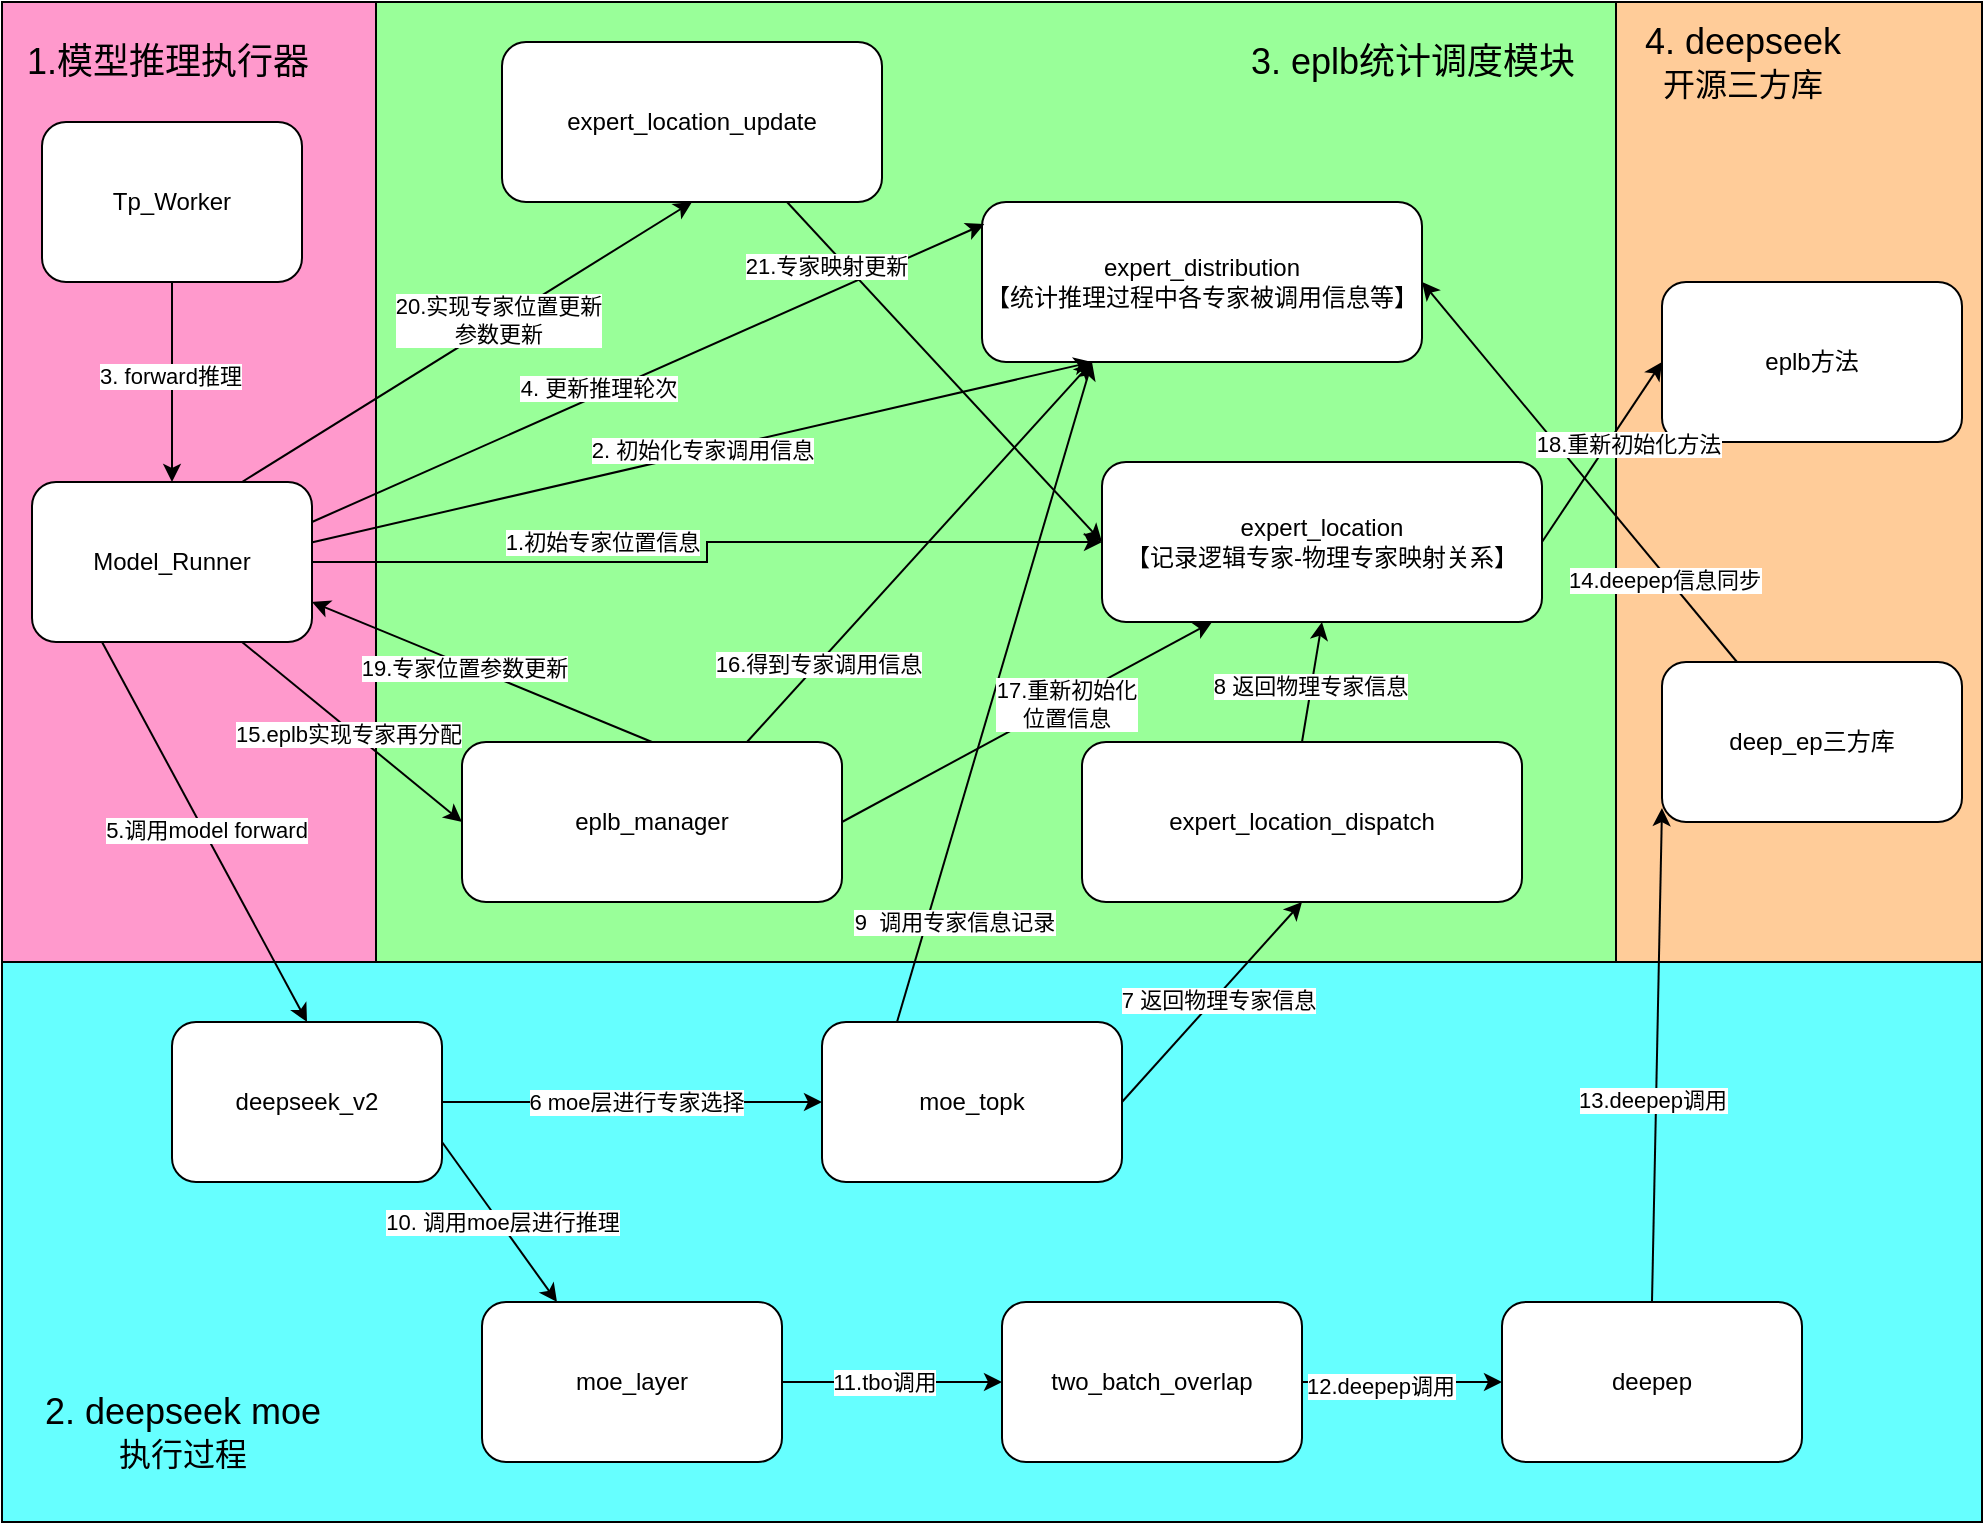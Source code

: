 <mxfile version="28.1.2">
  <diagram name="第 1 页" id="E8kV8LesWUvYhldmc1S8">
    <mxGraphModel dx="971" dy="1958" grid="1" gridSize="10" guides="1" tooltips="1" connect="1" arrows="1" fold="1" page="1" pageScale="1" pageWidth="827" pageHeight="1169" math="0" shadow="0">
      <root>
        <mxCell id="0" />
        <mxCell id="1" parent="0" />
        <mxCell id="XMyTi6aym01U6IMyNRND-70" value="" style="rounded=0;whiteSpace=wrap;html=1;fillColor=#FFCC99;" vertex="1" parent="1">
          <mxGeometry x="823" y="290" width="187" height="480" as="geometry" />
        </mxCell>
        <mxCell id="XMyTi6aym01U6IMyNRND-69" value="" style="rounded=0;whiteSpace=wrap;html=1;fillColor=#FF99CC;" vertex="1" parent="1">
          <mxGeometry x="20" y="290" width="187" height="480" as="geometry" />
        </mxCell>
        <mxCell id="XMyTi6aym01U6IMyNRND-68" value="" style="rounded=0;whiteSpace=wrap;html=1;fillColor=#99FF99;" vertex="1" parent="1">
          <mxGeometry x="207" y="290" width="620" height="480" as="geometry" />
        </mxCell>
        <mxCell id="XMyTi6aym01U6IMyNRND-67" value="" style="rounded=0;whiteSpace=wrap;html=1;fillColor=#66FFFF;" vertex="1" parent="1">
          <mxGeometry x="20" y="770" width="990" height="280" as="geometry" />
        </mxCell>
        <mxCell id="XMyTi6aym01U6IMyNRND-5" style="edgeStyle=orthogonalEdgeStyle;rounded=0;orthogonalLoop=1;jettySize=auto;html=1;exitX=1;exitY=0.5;exitDx=0;exitDy=0;entryX=0;entryY=0.5;entryDx=0;entryDy=0;" edge="1" parent="1" source="XMyTi6aym01U6IMyNRND-1" target="XMyTi6aym01U6IMyNRND-3">
          <mxGeometry relative="1" as="geometry" />
        </mxCell>
        <mxCell id="XMyTi6aym01U6IMyNRND-6" value="1.初始专家位置信息" style="edgeLabel;html=1;align=center;verticalAlign=middle;resizable=0;points=[];" vertex="1" connectable="0" parent="XMyTi6aym01U6IMyNRND-5">
          <mxGeometry x="0.043" y="-2" relative="1" as="geometry">
            <mxPoint x="-56" y="-2" as="offset" />
          </mxGeometry>
        </mxCell>
        <mxCell id="XMyTi6aym01U6IMyNRND-1" value="Model_Runner" style="rounded=1;whiteSpace=wrap;html=1;" vertex="1" parent="1">
          <mxGeometry x="35" y="530" width="140" height="80" as="geometry" />
        </mxCell>
        <mxCell id="XMyTi6aym01U6IMyNRND-2" value="Tp_Worker" style="rounded=1;whiteSpace=wrap;html=1;" vertex="1" parent="1">
          <mxGeometry x="40" y="350" width="130" height="80" as="geometry" />
        </mxCell>
        <mxCell id="XMyTi6aym01U6IMyNRND-3" value="expert_location&lt;div&gt;【记录逻辑专家-物理专家映射关系】&lt;/div&gt;" style="rounded=1;whiteSpace=wrap;html=1;" vertex="1" parent="1">
          <mxGeometry x="570" y="520" width="220" height="80" as="geometry" />
        </mxCell>
        <mxCell id="XMyTi6aym01U6IMyNRND-4" value="expert_distribution&lt;div&gt;【统计推理过程中各专家被调用信息等】&lt;/div&gt;" style="rounded=1;whiteSpace=wrap;html=1;" vertex="1" parent="1">
          <mxGeometry x="510" y="390" width="220" height="80" as="geometry" />
        </mxCell>
        <mxCell id="XMyTi6aym01U6IMyNRND-8" value="" style="endArrow=classic;html=1;rounded=0;entryX=0.25;entryY=1;entryDx=0;entryDy=0;exitX=1.002;exitY=0.377;exitDx=0;exitDy=0;exitPerimeter=0;" edge="1" parent="1" source="XMyTi6aym01U6IMyNRND-1" target="XMyTi6aym01U6IMyNRND-4">
          <mxGeometry width="50" height="50" relative="1" as="geometry">
            <mxPoint x="240" y="560" as="sourcePoint" />
            <mxPoint x="430" y="570" as="targetPoint" />
          </mxGeometry>
        </mxCell>
        <mxCell id="XMyTi6aym01U6IMyNRND-9" value="2. 初始化专家调用信息" style="edgeLabel;html=1;align=center;verticalAlign=middle;resizable=0;points=[];" vertex="1" connectable="0" parent="XMyTi6aym01U6IMyNRND-8">
          <mxGeometry x="-0.001" y="1" relative="1" as="geometry">
            <mxPoint as="offset" />
          </mxGeometry>
        </mxCell>
        <mxCell id="XMyTi6aym01U6IMyNRND-10" value="" style="endArrow=classic;html=1;rounded=0;exitX=0.5;exitY=1;exitDx=0;exitDy=0;entryX=0.5;entryY=0;entryDx=0;entryDy=0;" edge="1" parent="1" source="XMyTi6aym01U6IMyNRND-2" target="XMyTi6aym01U6IMyNRND-1">
          <mxGeometry width="50" height="50" relative="1" as="geometry">
            <mxPoint x="280" y="800" as="sourcePoint" />
            <mxPoint x="330" y="750" as="targetPoint" />
          </mxGeometry>
        </mxCell>
        <mxCell id="XMyTi6aym01U6IMyNRND-11" value="3. forward推理" style="edgeLabel;html=1;align=center;verticalAlign=middle;resizable=0;points=[];" vertex="1" connectable="0" parent="XMyTi6aym01U6IMyNRND-10">
          <mxGeometry x="-0.067" y="-1" relative="1" as="geometry">
            <mxPoint as="offset" />
          </mxGeometry>
        </mxCell>
        <mxCell id="XMyTi6aym01U6IMyNRND-12" value="" style="endArrow=classic;html=1;rounded=0;exitX=1;exitY=0.25;exitDx=0;exitDy=0;entryX=0.005;entryY=0.138;entryDx=0;entryDy=0;entryPerimeter=0;" edge="1" parent="1" source="XMyTi6aym01U6IMyNRND-1" target="XMyTi6aym01U6IMyNRND-4">
          <mxGeometry width="50" height="50" relative="1" as="geometry">
            <mxPoint x="280" y="800" as="sourcePoint" />
            <mxPoint x="330" y="750" as="targetPoint" />
          </mxGeometry>
        </mxCell>
        <mxCell id="XMyTi6aym01U6IMyNRND-13" value="4. 更新推理轮次" style="edgeLabel;html=1;align=center;verticalAlign=middle;resizable=0;points=[];" vertex="1" connectable="0" parent="XMyTi6aym01U6IMyNRND-12">
          <mxGeometry x="-0.141" y="3" relative="1" as="geometry">
            <mxPoint as="offset" />
          </mxGeometry>
        </mxCell>
        <mxCell id="XMyTi6aym01U6IMyNRND-14" value="eplb_manager" style="rounded=1;whiteSpace=wrap;html=1;" vertex="1" parent="1">
          <mxGeometry x="250" y="660" width="190" height="80" as="geometry" />
        </mxCell>
        <mxCell id="XMyTi6aym01U6IMyNRND-15" value="" style="endArrow=classic;html=1;rounded=0;exitX=0.75;exitY=1;exitDx=0;exitDy=0;entryX=0;entryY=0.5;entryDx=0;entryDy=0;" edge="1" parent="1" source="XMyTi6aym01U6IMyNRND-1" target="XMyTi6aym01U6IMyNRND-14">
          <mxGeometry width="50" height="50" relative="1" as="geometry">
            <mxPoint x="480" y="830" as="sourcePoint" />
            <mxPoint x="530" y="780" as="targetPoint" />
          </mxGeometry>
        </mxCell>
        <mxCell id="XMyTi6aym01U6IMyNRND-16" value="15.eplb实现专家再分配" style="edgeLabel;html=1;align=center;verticalAlign=middle;resizable=0;points=[];" vertex="1" connectable="0" parent="XMyTi6aym01U6IMyNRND-15">
          <mxGeometry x="-0.013" y="-2" relative="1" as="geometry">
            <mxPoint as="offset" />
          </mxGeometry>
        </mxCell>
        <mxCell id="XMyTi6aym01U6IMyNRND-17" value="deepseek_v2" style="rounded=1;whiteSpace=wrap;html=1;" vertex="1" parent="1">
          <mxGeometry x="105" y="800" width="135" height="80" as="geometry" />
        </mxCell>
        <mxCell id="XMyTi6aym01U6IMyNRND-19" value="" style="endArrow=classic;html=1;rounded=0;exitX=0.25;exitY=1;exitDx=0;exitDy=0;entryX=0.5;entryY=0;entryDx=0;entryDy=0;" edge="1" parent="1" source="XMyTi6aym01U6IMyNRND-1" target="XMyTi6aym01U6IMyNRND-17">
          <mxGeometry width="50" height="50" relative="1" as="geometry">
            <mxPoint x="480" y="960" as="sourcePoint" />
            <mxPoint x="530" y="910" as="targetPoint" />
          </mxGeometry>
        </mxCell>
        <mxCell id="XMyTi6aym01U6IMyNRND-20" value="5.调用model forward" style="edgeLabel;html=1;align=center;verticalAlign=middle;resizable=0;points=[];" vertex="1" connectable="0" parent="XMyTi6aym01U6IMyNRND-19">
          <mxGeometry x="-0.01" y="1" relative="1" as="geometry">
            <mxPoint as="offset" />
          </mxGeometry>
        </mxCell>
        <mxCell id="XMyTi6aym01U6IMyNRND-21" value="moe_topk" style="rounded=1;whiteSpace=wrap;html=1;" vertex="1" parent="1">
          <mxGeometry x="430" y="800" width="150" height="80" as="geometry" />
        </mxCell>
        <mxCell id="XMyTi6aym01U6IMyNRND-22" value="" style="endArrow=classic;html=1;rounded=0;exitX=1;exitY=0.5;exitDx=0;exitDy=0;entryX=0;entryY=0.5;entryDx=0;entryDy=0;" edge="1" parent="1" source="XMyTi6aym01U6IMyNRND-17" target="XMyTi6aym01U6IMyNRND-21">
          <mxGeometry width="50" height="50" relative="1" as="geometry">
            <mxPoint x="480" y="1020" as="sourcePoint" />
            <mxPoint x="530" y="970" as="targetPoint" />
          </mxGeometry>
        </mxCell>
        <mxCell id="XMyTi6aym01U6IMyNRND-23" value="6 moe层进行专家选择" style="edgeLabel;html=1;align=center;verticalAlign=middle;resizable=0;points=[];" vertex="1" connectable="0" parent="XMyTi6aym01U6IMyNRND-22">
          <mxGeometry x="0.015" relative="1" as="geometry">
            <mxPoint as="offset" />
          </mxGeometry>
        </mxCell>
        <mxCell id="XMyTi6aym01U6IMyNRND-24" value="&lt;font style=&quot;font-size: 12px;&quot;&gt;expert_location_dispatch&lt;/font&gt;" style="rounded=1;whiteSpace=wrap;html=1;" vertex="1" parent="1">
          <mxGeometry x="560" y="660" width="220" height="80" as="geometry" />
        </mxCell>
        <mxCell id="XMyTi6aym01U6IMyNRND-25" value="" style="endArrow=classic;html=1;rounded=0;exitX=1;exitY=0.5;exitDx=0;exitDy=0;entryX=0.5;entryY=1;entryDx=0;entryDy=0;" edge="1" parent="1" source="XMyTi6aym01U6IMyNRND-21" target="XMyTi6aym01U6IMyNRND-24">
          <mxGeometry width="50" height="50" relative="1" as="geometry">
            <mxPoint x="615" y="840" as="sourcePoint" />
            <mxPoint x="665" y="790" as="targetPoint" />
          </mxGeometry>
        </mxCell>
        <mxCell id="XMyTi6aym01U6IMyNRND-26" value="7 返回物理专家信息" style="edgeLabel;html=1;align=center;verticalAlign=middle;resizable=0;points=[];" vertex="1" connectable="0" parent="XMyTi6aym01U6IMyNRND-25">
          <mxGeometry x="0.05" y="-1" relative="1" as="geometry">
            <mxPoint as="offset" />
          </mxGeometry>
        </mxCell>
        <mxCell id="XMyTi6aym01U6IMyNRND-27" value="" style="endArrow=classic;html=1;rounded=0;exitX=0.5;exitY=0;exitDx=0;exitDy=0;entryX=0.5;entryY=1;entryDx=0;entryDy=0;" edge="1" parent="1" source="XMyTi6aym01U6IMyNRND-24" target="XMyTi6aym01U6IMyNRND-3">
          <mxGeometry width="50" height="50" relative="1" as="geometry">
            <mxPoint x="720" y="650" as="sourcePoint" />
            <mxPoint x="770" y="600" as="targetPoint" />
          </mxGeometry>
        </mxCell>
        <mxCell id="XMyTi6aym01U6IMyNRND-28" value="8 返回物理专家信息" style="edgeLabel;html=1;align=center;verticalAlign=middle;resizable=0;points=[];" vertex="1" connectable="0" parent="XMyTi6aym01U6IMyNRND-27">
          <mxGeometry x="-0.08" y="1" relative="1" as="geometry">
            <mxPoint as="offset" />
          </mxGeometry>
        </mxCell>
        <mxCell id="XMyTi6aym01U6IMyNRND-29" value="" style="endArrow=classic;html=1;rounded=0;exitX=0.25;exitY=0;exitDx=0;exitDy=0;entryX=0.25;entryY=1;entryDx=0;entryDy=0;" edge="1" parent="1" source="XMyTi6aym01U6IMyNRND-21" target="XMyTi6aym01U6IMyNRND-4">
          <mxGeometry width="50" height="50" relative="1" as="geometry">
            <mxPoint x="480" y="770" as="sourcePoint" />
            <mxPoint x="530" y="720" as="targetPoint" />
          </mxGeometry>
        </mxCell>
        <mxCell id="XMyTi6aym01U6IMyNRND-30" value="9&amp;nbsp; 调用专家信息记录" style="edgeLabel;html=1;align=center;verticalAlign=middle;resizable=0;points=[];" vertex="1" connectable="0" parent="XMyTi6aym01U6IMyNRND-29">
          <mxGeometry x="-0.115" relative="1" as="geometry">
            <mxPoint x="-15" y="96" as="offset" />
          </mxGeometry>
        </mxCell>
        <mxCell id="XMyTi6aym01U6IMyNRND-31" value="moe_layer" style="rounded=1;whiteSpace=wrap;html=1;" vertex="1" parent="1">
          <mxGeometry x="260" y="940" width="150" height="80" as="geometry" />
        </mxCell>
        <mxCell id="XMyTi6aym01U6IMyNRND-32" value="" style="endArrow=classic;html=1;rounded=0;exitX=1;exitY=0.75;exitDx=0;exitDy=0;entryX=0.25;entryY=0;entryDx=0;entryDy=0;" edge="1" parent="1" source="XMyTi6aym01U6IMyNRND-17" target="XMyTi6aym01U6IMyNRND-31">
          <mxGeometry width="50" height="50" relative="1" as="geometry">
            <mxPoint x="480" y="1210" as="sourcePoint" />
            <mxPoint x="530" y="1160" as="targetPoint" />
          </mxGeometry>
        </mxCell>
        <mxCell id="XMyTi6aym01U6IMyNRND-33" value="10. 调用moe层进行推理" style="edgeLabel;html=1;align=center;verticalAlign=middle;resizable=0;points=[];" vertex="1" connectable="0" parent="XMyTi6aym01U6IMyNRND-32">
          <mxGeometry x="0.015" y="1" relative="1" as="geometry">
            <mxPoint as="offset" />
          </mxGeometry>
        </mxCell>
        <mxCell id="XMyTi6aym01U6IMyNRND-36" value="two_batch_overlap" style="rounded=1;whiteSpace=wrap;html=1;" vertex="1" parent="1">
          <mxGeometry x="520" y="940" width="150" height="80" as="geometry" />
        </mxCell>
        <mxCell id="XMyTi6aym01U6IMyNRND-37" value="" style="endArrow=classic;html=1;rounded=0;exitX=1;exitY=0.5;exitDx=0;exitDy=0;entryX=0;entryY=0.5;entryDx=0;entryDy=0;" edge="1" parent="1" source="XMyTi6aym01U6IMyNRND-31" target="XMyTi6aym01U6IMyNRND-36">
          <mxGeometry width="50" height="50" relative="1" as="geometry">
            <mxPoint x="480" y="1210" as="sourcePoint" />
            <mxPoint x="530" y="1160" as="targetPoint" />
          </mxGeometry>
        </mxCell>
        <mxCell id="XMyTi6aym01U6IMyNRND-38" value="11.tbo调用" style="edgeLabel;html=1;align=center;verticalAlign=middle;resizable=0;points=[];" vertex="1" connectable="0" parent="XMyTi6aym01U6IMyNRND-37">
          <mxGeometry x="0.108" y="-1" relative="1" as="geometry">
            <mxPoint x="-10" y="-1" as="offset" />
          </mxGeometry>
        </mxCell>
        <mxCell id="XMyTi6aym01U6IMyNRND-40" value="deepep" style="rounded=1;whiteSpace=wrap;html=1;" vertex="1" parent="1">
          <mxGeometry x="770" y="940" width="150" height="80" as="geometry" />
        </mxCell>
        <mxCell id="XMyTi6aym01U6IMyNRND-41" value="deep_ep三方库" style="rounded=1;whiteSpace=wrap;html=1;" vertex="1" parent="1">
          <mxGeometry x="850" y="620" width="150" height="80" as="geometry" />
        </mxCell>
        <mxCell id="XMyTi6aym01U6IMyNRND-42" value="" style="endArrow=classic;html=1;rounded=0;entryX=1;entryY=0.5;entryDx=0;entryDy=0;exitX=0.25;exitY=0;exitDx=0;exitDy=0;" edge="1" parent="1" source="XMyTi6aym01U6IMyNRND-41" target="XMyTi6aym01U6IMyNRND-4">
          <mxGeometry width="50" height="50" relative="1" as="geometry">
            <mxPoint x="940" y="740" as="sourcePoint" />
            <mxPoint x="1070" y="675" as="targetPoint" />
          </mxGeometry>
        </mxCell>
        <mxCell id="XMyTi6aym01U6IMyNRND-47" value="14.deepep信息同步" style="edgeLabel;html=1;align=center;verticalAlign=middle;resizable=0;points=[];" vertex="1" connectable="0" parent="XMyTi6aym01U6IMyNRND-42">
          <mxGeometry x="-0.551" y="2" relative="1" as="geometry">
            <mxPoint as="offset" />
          </mxGeometry>
        </mxCell>
        <mxCell id="XMyTi6aym01U6IMyNRND-43" value="" style="endArrow=classic;html=1;rounded=0;entryX=0;entryY=0.913;entryDx=0;entryDy=0;exitX=0.5;exitY=0;exitDx=0;exitDy=0;entryPerimeter=0;" edge="1" parent="1" source="XMyTi6aym01U6IMyNRND-40" target="XMyTi6aym01U6IMyNRND-41">
          <mxGeometry width="50" height="50" relative="1" as="geometry">
            <mxPoint x="790" y="940" as="sourcePoint" />
            <mxPoint x="840" y="890" as="targetPoint" />
          </mxGeometry>
        </mxCell>
        <mxCell id="XMyTi6aym01U6IMyNRND-46" value="13.deepep调用" style="edgeLabel;html=1;align=center;verticalAlign=middle;resizable=0;points=[];" vertex="1" connectable="0" parent="XMyTi6aym01U6IMyNRND-43">
          <mxGeometry x="-0.177" y="3" relative="1" as="geometry">
            <mxPoint x="1" as="offset" />
          </mxGeometry>
        </mxCell>
        <mxCell id="XMyTi6aym01U6IMyNRND-44" value="" style="endArrow=classic;html=1;rounded=0;exitX=1;exitY=0.5;exitDx=0;exitDy=0;entryX=0;entryY=0.5;entryDx=0;entryDy=0;" edge="1" parent="1" source="XMyTi6aym01U6IMyNRND-36" target="XMyTi6aym01U6IMyNRND-40">
          <mxGeometry width="50" height="50" relative="1" as="geometry">
            <mxPoint x="700" y="900" as="sourcePoint" />
            <mxPoint x="750" y="850" as="targetPoint" />
          </mxGeometry>
        </mxCell>
        <mxCell id="XMyTi6aym01U6IMyNRND-45" value="12.deepep调用" style="edgeLabel;html=1;align=center;verticalAlign=middle;resizable=0;points=[];" vertex="1" connectable="0" parent="XMyTi6aym01U6IMyNRND-44">
          <mxGeometry x="-0.229" y="-2" relative="1" as="geometry">
            <mxPoint as="offset" />
          </mxGeometry>
        </mxCell>
        <mxCell id="XMyTi6aym01U6IMyNRND-48" value="" style="endArrow=classic;html=1;rounded=0;entryX=0.25;entryY=1;entryDx=0;entryDy=0;exitX=0.75;exitY=0;exitDx=0;exitDy=0;" edge="1" parent="1" source="XMyTi6aym01U6IMyNRND-14" target="XMyTi6aym01U6IMyNRND-4">
          <mxGeometry width="50" height="50" relative="1" as="geometry">
            <mxPoint x="340" y="830" as="sourcePoint" />
            <mxPoint x="390" y="780" as="targetPoint" />
          </mxGeometry>
        </mxCell>
        <mxCell id="XMyTi6aym01U6IMyNRND-49" value="16.得到专家调用信息" style="edgeLabel;html=1;align=center;verticalAlign=middle;resizable=0;points=[];" vertex="1" connectable="0" parent="XMyTi6aym01U6IMyNRND-48">
          <mxGeometry x="-0.593" relative="1" as="geometry">
            <mxPoint y="-1" as="offset" />
          </mxGeometry>
        </mxCell>
        <mxCell id="XMyTi6aym01U6IMyNRND-50" value="" style="endArrow=classic;html=1;rounded=0;entryX=0.25;entryY=1;entryDx=0;entryDy=0;exitX=1;exitY=0.5;exitDx=0;exitDy=0;" edge="1" parent="1" source="XMyTi6aym01U6IMyNRND-14" target="XMyTi6aym01U6IMyNRND-3">
          <mxGeometry width="50" height="50" relative="1" as="geometry">
            <mxPoint x="340" y="730" as="sourcePoint" />
            <mxPoint x="390" y="680" as="targetPoint" />
          </mxGeometry>
        </mxCell>
        <mxCell id="XMyTi6aym01U6IMyNRND-51" value="17.重新初始化&lt;div&gt;位置信息&lt;/div&gt;" style="edgeLabel;html=1;align=center;verticalAlign=middle;resizable=0;points=[];" vertex="1" connectable="0" parent="XMyTi6aym01U6IMyNRND-50">
          <mxGeometry x="0.093" relative="1" as="geometry">
            <mxPoint x="11" y="-5" as="offset" />
          </mxGeometry>
        </mxCell>
        <mxCell id="XMyTi6aym01U6IMyNRND-52" value="eplb方法" style="rounded=1;whiteSpace=wrap;html=1;" vertex="1" parent="1">
          <mxGeometry x="850" y="430" width="150" height="80" as="geometry" />
        </mxCell>
        <mxCell id="XMyTi6aym01U6IMyNRND-53" value="" style="endArrow=classic;html=1;rounded=0;exitX=1;exitY=0.5;exitDx=0;exitDy=0;entryX=0;entryY=0.5;entryDx=0;entryDy=0;" edge="1" parent="1" source="XMyTi6aym01U6IMyNRND-3" target="XMyTi6aym01U6IMyNRND-52">
          <mxGeometry width="50" height="50" relative="1" as="geometry">
            <mxPoint x="750" y="730" as="sourcePoint" />
            <mxPoint x="800" y="680" as="targetPoint" />
          </mxGeometry>
        </mxCell>
        <mxCell id="XMyTi6aym01U6IMyNRND-54" value="18.重新初始化方法" style="edgeLabel;html=1;align=center;verticalAlign=middle;resizable=0;points=[];" vertex="1" connectable="0" parent="XMyTi6aym01U6IMyNRND-53">
          <mxGeometry x="0.1" y="1" relative="1" as="geometry">
            <mxPoint x="11" y="1" as="offset" />
          </mxGeometry>
        </mxCell>
        <mxCell id="XMyTi6aym01U6IMyNRND-55" value="" style="endArrow=classic;html=1;rounded=0;entryX=1;entryY=0.75;entryDx=0;entryDy=0;exitX=0.5;exitY=0;exitDx=0;exitDy=0;" edge="1" parent="1" source="XMyTi6aym01U6IMyNRND-14" target="XMyTi6aym01U6IMyNRND-1">
          <mxGeometry width="50" height="50" relative="1" as="geometry">
            <mxPoint x="460" y="730" as="sourcePoint" />
            <mxPoint x="510" y="680" as="targetPoint" />
          </mxGeometry>
        </mxCell>
        <mxCell id="XMyTi6aym01U6IMyNRND-56" value="19.专家位置参数更新" style="edgeLabel;html=1;align=center;verticalAlign=middle;resizable=0;points=[];" vertex="1" connectable="0" parent="XMyTi6aym01U6IMyNRND-55">
          <mxGeometry x="0.106" y="2" relative="1" as="geometry">
            <mxPoint as="offset" />
          </mxGeometry>
        </mxCell>
        <mxCell id="XMyTi6aym01U6IMyNRND-58" value="&lt;font style=&quot;font-size: 12px;&quot;&gt;expert_location_update&lt;/font&gt;" style="rounded=1;whiteSpace=wrap;html=1;" vertex="1" parent="1">
          <mxGeometry x="270" y="310" width="190" height="80" as="geometry" />
        </mxCell>
        <mxCell id="XMyTi6aym01U6IMyNRND-62" value="" style="endArrow=classic;html=1;rounded=0;exitX=0.75;exitY=0;exitDx=0;exitDy=0;entryX=0.5;entryY=1;entryDx=0;entryDy=0;" edge="1" parent="1" source="XMyTi6aym01U6IMyNRND-1" target="XMyTi6aym01U6IMyNRND-58">
          <mxGeometry width="50" height="50" relative="1" as="geometry">
            <mxPoint x="120" y="430" as="sourcePoint" />
            <mxPoint x="170" y="380" as="targetPoint" />
          </mxGeometry>
        </mxCell>
        <mxCell id="XMyTi6aym01U6IMyNRND-63" value="20.实现专家位置更新&lt;div&gt;参数更新&lt;/div&gt;" style="edgeLabel;html=1;align=center;verticalAlign=middle;resizable=0;points=[];" vertex="1" connectable="0" parent="XMyTi6aym01U6IMyNRND-62">
          <mxGeometry x="0.142" y="2" relative="1" as="geometry">
            <mxPoint as="offset" />
          </mxGeometry>
        </mxCell>
        <mxCell id="XMyTi6aym01U6IMyNRND-64" value="" style="endArrow=classic;html=1;rounded=0;exitX=0.75;exitY=1;exitDx=0;exitDy=0;entryX=0;entryY=0.5;entryDx=0;entryDy=0;" edge="1" parent="1" source="XMyTi6aym01U6IMyNRND-58" target="XMyTi6aym01U6IMyNRND-3">
          <mxGeometry width="50" height="50" relative="1" as="geometry">
            <mxPoint x="460" y="540" as="sourcePoint" />
            <mxPoint x="510" y="490" as="targetPoint" />
          </mxGeometry>
        </mxCell>
        <mxCell id="XMyTi6aym01U6IMyNRND-65" value="21.专家映射更新" style="edgeLabel;html=1;align=center;verticalAlign=middle;resizable=0;points=[];" vertex="1" connectable="0" parent="XMyTi6aym01U6IMyNRND-64">
          <mxGeometry x="-0.746" y="-1" relative="1" as="geometry">
            <mxPoint y="9" as="offset" />
          </mxGeometry>
        </mxCell>
        <mxCell id="XMyTi6aym01U6IMyNRND-71" value="&lt;font style=&quot;font-size: 18px;&quot;&gt;1.模型推理执行器&amp;nbsp;&lt;/font&gt;" style="text;html=1;align=center;verticalAlign=middle;resizable=0;points=[];autosize=1;strokeColor=none;fillColor=none;" vertex="1" parent="1">
          <mxGeometry x="20" y="300" width="170" height="40" as="geometry" />
        </mxCell>
        <mxCell id="XMyTi6aym01U6IMyNRND-75" value="&lt;font style=&quot;font-size: 18px;&quot;&gt;4. deepseek&lt;/font&gt;&lt;div&gt;&lt;font size=&quot;3&quot;&gt;开源三方库&lt;/font&gt;&lt;/div&gt;" style="text;html=1;align=center;verticalAlign=middle;resizable=0;points=[];autosize=1;strokeColor=none;fillColor=none;" vertex="1" parent="1">
          <mxGeometry x="830" y="295" width="120" height="50" as="geometry" />
        </mxCell>
        <mxCell id="XMyTi6aym01U6IMyNRND-76" value="&lt;font style=&quot;font-size: 18px;&quot;&gt;2. deepseek moe&lt;/font&gt;&lt;div&gt;&lt;font size=&quot;3&quot;&gt;执行过程&lt;/font&gt;&lt;/div&gt;" style="text;html=1;align=center;verticalAlign=middle;resizable=0;points=[];autosize=1;strokeColor=none;fillColor=none;" vertex="1" parent="1">
          <mxGeometry x="30" y="980" width="160" height="50" as="geometry" />
        </mxCell>
        <mxCell id="XMyTi6aym01U6IMyNRND-77" value="&lt;font style=&quot;font-size: 18px;&quot;&gt;3. eplb统计调度模块&lt;/font&gt;" style="text;html=1;align=center;verticalAlign=middle;resizable=0;points=[];autosize=1;strokeColor=none;fillColor=none;" vertex="1" parent="1">
          <mxGeometry x="630" y="300" width="190" height="40" as="geometry" />
        </mxCell>
      </root>
    </mxGraphModel>
  </diagram>
</mxfile>
